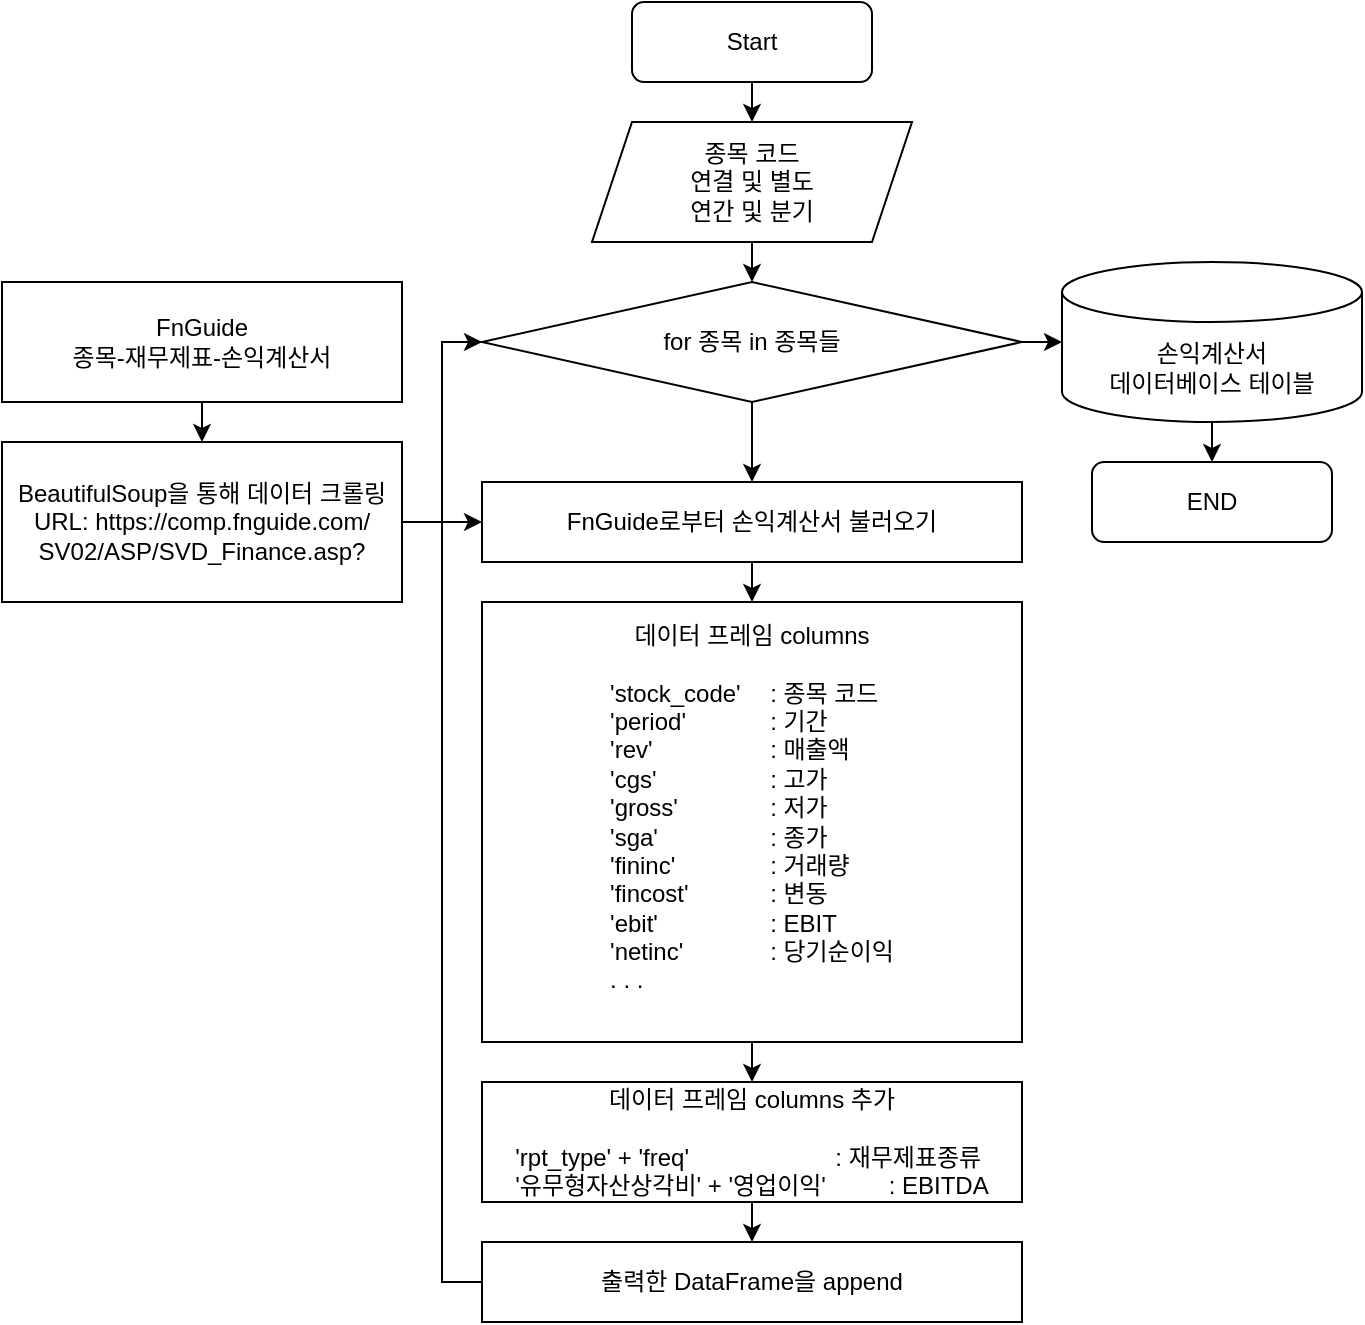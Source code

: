 <mxfile version="19.0.3" type="device"><diagram id="C5RBs43oDa-KdzZeNtuy" name="Page-1"><mxGraphModel dx="460" dy="824" grid="1" gridSize="10" guides="1" tooltips="1" connect="1" arrows="1" fold="1" page="1" pageScale="1" pageWidth="827" pageHeight="1169" math="0" shadow="0"><root><mxCell id="WIyWlLk6GJQsqaUBKTNV-0"/><mxCell id="WIyWlLk6GJQsqaUBKTNV-1" parent="WIyWlLk6GJQsqaUBKTNV-0"/><mxCell id="CyiR3Z2ePAn1m4rhYiCn-0" value="Start" style="rounded=1;whiteSpace=wrap;html=1;" parent="WIyWlLk6GJQsqaUBKTNV-1" vertex="1"><mxGeometry x="435" y="110" width="120" height="40" as="geometry"/></mxCell><mxCell id="CyiR3Z2ePAn1m4rhYiCn-1" value="종목 코드&lt;br&gt;연결 및 별도&lt;br&gt;연간 및 분기" style="shape=parallelogram;perimeter=parallelogramPerimeter;whiteSpace=wrap;html=1;fixedSize=1;" parent="WIyWlLk6GJQsqaUBKTNV-1" vertex="1"><mxGeometry x="415" y="170" width="160" height="60" as="geometry"/></mxCell><mxCell id="CyiR3Z2ePAn1m4rhYiCn-2" value="" style="endArrow=classic;html=1;rounded=0;entryX=0.5;entryY=0;entryDx=0;entryDy=0;" parent="WIyWlLk6GJQsqaUBKTNV-1" source="CyiR3Z2ePAn1m4rhYiCn-0" target="CyiR3Z2ePAn1m4rhYiCn-1" edge="1"><mxGeometry width="50" height="50" relative="1" as="geometry"><mxPoint x="482.5" y="410" as="sourcePoint"/><mxPoint x="532.5" y="360" as="targetPoint"/></mxGeometry></mxCell><mxCell id="CyiR3Z2ePAn1m4rhYiCn-3" value="for 종목 in 종목들" style="rhombus;whiteSpace=wrap;html=1;" parent="WIyWlLk6GJQsqaUBKTNV-1" vertex="1"><mxGeometry x="360" y="250" width="270" height="60" as="geometry"/></mxCell><mxCell id="CyiR3Z2ePAn1m4rhYiCn-4" value="" style="endArrow=classic;html=1;rounded=0;exitX=0.5;exitY=1;exitDx=0;exitDy=0;entryX=0.5;entryY=0;entryDx=0;entryDy=0;" parent="WIyWlLk6GJQsqaUBKTNV-1" source="CyiR3Z2ePAn1m4rhYiCn-1" target="CyiR3Z2ePAn1m4rhYiCn-3" edge="1"><mxGeometry width="50" height="50" relative="1" as="geometry"><mxPoint x="482.5" y="410" as="sourcePoint"/><mxPoint x="532.5" y="360" as="targetPoint"/></mxGeometry></mxCell><mxCell id="CyiR3Z2ePAn1m4rhYiCn-5" value="손익계산서&lt;br&gt;데이터베이스 테이블" style="shape=cylinder3;whiteSpace=wrap;html=1;boundedLbl=1;backgroundOutline=1;size=15;" parent="WIyWlLk6GJQsqaUBKTNV-1" vertex="1"><mxGeometry x="650" y="240" width="150" height="80" as="geometry"/></mxCell><mxCell id="CyiR3Z2ePAn1m4rhYiCn-6" value="" style="endArrow=classic;html=1;rounded=0;exitX=1;exitY=0.5;exitDx=0;exitDy=0;entryX=0;entryY=0.5;entryDx=0;entryDy=0;entryPerimeter=0;" parent="WIyWlLk6GJQsqaUBKTNV-1" source="CyiR3Z2ePAn1m4rhYiCn-3" target="CyiR3Z2ePAn1m4rhYiCn-5" edge="1"><mxGeometry width="50" height="50" relative="1" as="geometry"><mxPoint x="612.5" y="400" as="sourcePoint"/><mxPoint x="662.5" y="350" as="targetPoint"/></mxGeometry></mxCell><mxCell id="CyiR3Z2ePAn1m4rhYiCn-7" value="" style="endArrow=classic;html=1;rounded=0;exitX=0.5;exitY=1;exitDx=0;exitDy=0;exitPerimeter=0;" parent="WIyWlLk6GJQsqaUBKTNV-1" source="CyiR3Z2ePAn1m4rhYiCn-5" target="CyiR3Z2ePAn1m4rhYiCn-8" edge="1"><mxGeometry width="50" height="50" relative="1" as="geometry"><mxPoint x="645" y="380" as="sourcePoint"/><mxPoint x="740" y="340" as="targetPoint"/></mxGeometry></mxCell><mxCell id="CyiR3Z2ePAn1m4rhYiCn-8" value="END" style="rounded=1;whiteSpace=wrap;html=1;" parent="WIyWlLk6GJQsqaUBKTNV-1" vertex="1"><mxGeometry x="665" y="340" width="120" height="40" as="geometry"/></mxCell><mxCell id="CyiR3Z2ePAn1m4rhYiCn-9" value="FnGuide로부터 손익계산서 불러오기" style="rounded=0;whiteSpace=wrap;html=1;" parent="WIyWlLk6GJQsqaUBKTNV-1" vertex="1"><mxGeometry x="360" y="350" width="270" height="40" as="geometry"/></mxCell><mxCell id="CyiR3Z2ePAn1m4rhYiCn-10" value="" style="endArrow=classic;html=1;rounded=0;exitX=0.5;exitY=1;exitDx=0;exitDy=0;entryX=0.5;entryY=0;entryDx=0;entryDy=0;" parent="WIyWlLk6GJQsqaUBKTNV-1" source="CyiR3Z2ePAn1m4rhYiCn-3" target="CyiR3Z2ePAn1m4rhYiCn-9" edge="1"><mxGeometry width="50" height="50" relative="1" as="geometry"><mxPoint x="572.5" y="390" as="sourcePoint"/><mxPoint x="622.5" y="340" as="targetPoint"/></mxGeometry></mxCell><mxCell id="CyiR3Z2ePAn1m4rhYiCn-13" value="" style="endArrow=classic;html=1;rounded=0;exitX=0.5;exitY=1;exitDx=0;exitDy=0;entryX=0.5;entryY=0;entryDx=0;entryDy=0;" parent="WIyWlLk6GJQsqaUBKTNV-1" source="CyiR3Z2ePAn1m4rhYiCn-9" edge="1"><mxGeometry width="50" height="50" relative="1" as="geometry"><mxPoint x="572.5" y="390" as="sourcePoint"/><mxPoint x="495" y="410" as="targetPoint"/></mxGeometry></mxCell><mxCell id="CyiR3Z2ePAn1m4rhYiCn-19" value="출력한 DataFrame을 append" style="rounded=0;whiteSpace=wrap;html=1;" parent="WIyWlLk6GJQsqaUBKTNV-1" vertex="1"><mxGeometry x="360" y="730" width="270" height="40" as="geometry"/></mxCell><mxCell id="CyiR3Z2ePAn1m4rhYiCn-20" value="" style="endArrow=classic;html=1;rounded=0;exitX=0;exitY=0.5;exitDx=0;exitDy=0;entryX=0;entryY=0.5;entryDx=0;entryDy=0;" parent="WIyWlLk6GJQsqaUBKTNV-1" source="CyiR3Z2ePAn1m4rhYiCn-19" target="CyiR3Z2ePAn1m4rhYiCn-3" edge="1"><mxGeometry width="50" height="50" relative="1" as="geometry"><mxPoint x="410" y="710" as="sourcePoint"/><mxPoint x="460" y="660" as="targetPoint"/><Array as="points"><mxPoint x="340" y="750"/><mxPoint x="340" y="610"/><mxPoint x="340" y="280"/></Array></mxGeometry></mxCell><mxCell id="CyiR3Z2ePAn1m4rhYiCn-22" value="데이터 프레임 columns&lt;br&gt;&lt;br&gt;&lt;div style=&quot;text-align: left;&quot;&gt;&lt;span style=&quot;background-color: initial;&quot;&gt;'stock_code'&lt;span style=&quot;white-space: pre;&quot;&gt;&#9;&lt;/span&gt;: 종목 코드&lt;/span&gt;&lt;/div&gt;&lt;div style=&quot;text-align: left;&quot;&gt;&lt;span style=&quot;background-color: initial;&quot;&gt;'period'&lt;span style=&quot;white-space: pre;&quot;&gt;&#9;&lt;span style=&quot;white-space: pre;&quot;&gt;&#9;&lt;/span&gt;&lt;/span&gt;: 기간&lt;/span&gt;&lt;/div&gt;&lt;div style=&quot;text-align: left;&quot;&gt;&lt;span style=&quot;background-color: initial;&quot;&gt;'rev'&lt;span style=&quot;white-space: pre;&quot;&gt;&#9;&lt;span style=&quot;white-space: pre;&quot;&gt;&#9;&lt;span style=&quot;white-space: pre;&quot;&gt;&#9;&lt;/span&gt;&lt;/span&gt;&lt;/span&gt;: 매출액&lt;/span&gt;&lt;/div&gt;&lt;div style=&quot;text-align: left;&quot;&gt;&lt;span style=&quot;background-color: initial;&quot;&gt;'cgs'&lt;span style=&quot;white-space: pre;&quot;&gt;&#9;&lt;span style=&quot;white-space: pre;&quot;&gt;&#9;&lt;span style=&quot;white-space: pre;&quot;&gt;&#9;&lt;/span&gt;&lt;/span&gt;&lt;/span&gt;: 고가&lt;/span&gt;&lt;/div&gt;&lt;div style=&quot;text-align: left;&quot;&gt;&lt;span style=&quot;background-color: initial;&quot;&gt;'gross'&lt;span style=&quot;white-space: pre;&quot;&gt;&#9;&lt;span style=&quot;white-space: pre;&quot;&gt;&#9;&lt;/span&gt;&lt;/span&gt;: 저가&lt;/span&gt;&lt;/div&gt;&lt;div style=&quot;text-align: left;&quot;&gt;&lt;span style=&quot;background-color: initial;&quot;&gt;'sga'&lt;span style=&quot;white-space: pre;&quot;&gt;&#9;&lt;span style=&quot;white-space: pre;&quot;&gt;&#9;&lt;span style=&quot;white-space: pre;&quot;&gt;&#9;&lt;/span&gt;&lt;/span&gt;&lt;/span&gt;:&amp;nbsp;종가&lt;/span&gt;&lt;/div&gt;&lt;div style=&quot;text-align: left;&quot;&gt;&lt;span style=&quot;background-color: initial;&quot;&gt;'fininc'&lt;span style=&quot;white-space: pre;&quot;&gt;&#9;&lt;/span&gt;&lt;span style=&quot;white-space: pre;&quot;&gt;&#9;&lt;/span&gt;: 거래량&lt;/span&gt;&lt;/div&gt;&lt;div style=&quot;text-align: left;&quot;&gt;&lt;span style=&quot;background-color: initial;&quot;&gt;'fincost'&lt;span style=&quot;white-space: pre;&quot;&gt;&#9;&lt;/span&gt;&lt;span style=&quot;white-space: pre;&quot;&gt;&#9;&lt;/span&gt;: 변동&lt;/span&gt;&lt;/div&gt;&lt;div style=&quot;text-align: left;&quot;&gt;&lt;span style=&quot;background-color: initial;&quot;&gt;'ebit'&lt;span style=&quot;white-space: pre;&quot;&gt;&#9;&lt;/span&gt;&lt;span style=&quot;white-space: pre;&quot;&gt;&#9;&lt;/span&gt;&lt;span style=&quot;white-space: pre;&quot;&gt;&#9;&lt;/span&gt;: EBIT&lt;/span&gt;&lt;/div&gt;&lt;div style=&quot;text-align: left;&quot;&gt;&lt;span style=&quot;background-color: initial;&quot;&gt;'netinc'&lt;span style=&quot;white-space: pre;&quot;&gt;&#9;&lt;/span&gt;&lt;span style=&quot;white-space: pre;&quot;&gt;&#9;&lt;/span&gt;: 당기순이익&lt;/span&gt;&lt;/div&gt;&lt;div style=&quot;text-align: left;&quot;&gt;. . .&lt;/div&gt;&lt;div style=&quot;text-align: left;&quot;&gt;&lt;br&gt;&lt;/div&gt;" style="rounded=0;whiteSpace=wrap;html=1;" parent="WIyWlLk6GJQsqaUBKTNV-1" vertex="1"><mxGeometry x="360" y="410" width="270" height="220" as="geometry"/></mxCell><mxCell id="vn_8laeXBMquaSyYYQf0-0" value="" style="endArrow=classic;html=1;rounded=0;exitX=0.5;exitY=1;exitDx=0;exitDy=0;entryX=0.5;entryY=0;entryDx=0;entryDy=0;" parent="WIyWlLk6GJQsqaUBKTNV-1" source="CyiR3Z2ePAn1m4rhYiCn-22" target="emQilvdLdDbu7pqeeofk-0" edge="1"><mxGeometry width="50" height="50" relative="1" as="geometry"><mxPoint x="520" y="410" as="sourcePoint"/><mxPoint x="570" y="360" as="targetPoint"/></mxGeometry></mxCell><mxCell id="vn_8laeXBMquaSyYYQf0-2" value="FnGuide&lt;br&gt;종목-재무제표-손익계산서" style="rounded=0;whiteSpace=wrap;html=1;" parent="WIyWlLk6GJQsqaUBKTNV-1" vertex="1"><mxGeometry x="120" y="250" width="200" height="60" as="geometry"/></mxCell><mxCell id="vn_8laeXBMquaSyYYQf0-4" value="BeautifulSoup을 통해 데이터 크롤링&lt;br&gt;URL: https://comp.fnguide.com/&lt;br&gt;SV02/ASP/SVD_Finance.asp?" style="rounded=0;whiteSpace=wrap;html=1;" parent="WIyWlLk6GJQsqaUBKTNV-1" vertex="1"><mxGeometry x="120" y="330" width="200" height="80" as="geometry"/></mxCell><mxCell id="vn_8laeXBMquaSyYYQf0-6" value="" style="endArrow=classic;html=1;rounded=0;exitX=0.5;exitY=1;exitDx=0;exitDy=0;entryX=0.5;entryY=0;entryDx=0;entryDy=0;" parent="WIyWlLk6GJQsqaUBKTNV-1" source="vn_8laeXBMquaSyYYQf0-2" target="vn_8laeXBMquaSyYYQf0-4" edge="1"><mxGeometry width="50" height="50" relative="1" as="geometry"><mxPoint x="300" y="520" as="sourcePoint"/><mxPoint x="350" y="470" as="targetPoint"/></mxGeometry></mxCell><mxCell id="emQilvdLdDbu7pqeeofk-0" value="데이터 프레임 columns 추가&lt;br&gt;&lt;br&gt;&lt;div style=&quot;text-align: left;&quot;&gt;&lt;span style=&quot;background-color: initial;&quot;&gt;'rpt_type' + 'freq' &lt;span style=&quot;white-space: pre;&quot;&gt;&#9;&lt;/span&gt;&lt;span style=&quot;white-space: pre;&quot;&gt;&#9;&lt;/span&gt;&lt;span style=&quot;white-space: pre;&quot;&gt;&#9;&lt;/span&gt;: 재무제표종류&amp;nbsp;&lt;/span&gt;&lt;/div&gt;&lt;div style=&quot;text-align: left;&quot;&gt;&lt;span style=&quot;background-color: initial;&quot;&gt;'유무형자산상각비' + '영업이익'&amp;nbsp;&lt;span style=&quot;white-space: pre;&quot;&gt;&#9;&lt;/span&gt;: EBITDA&lt;/span&gt;&lt;/div&gt;" style="rounded=0;whiteSpace=wrap;html=1;" parent="WIyWlLk6GJQsqaUBKTNV-1" vertex="1"><mxGeometry x="360" y="650" width="270" height="60" as="geometry"/></mxCell><mxCell id="emQilvdLdDbu7pqeeofk-1" value="" style="endArrow=classic;html=1;rounded=0;exitX=0.5;exitY=1;exitDx=0;exitDy=0;entryX=0.5;entryY=0;entryDx=0;entryDy=0;" parent="WIyWlLk6GJQsqaUBKTNV-1" source="emQilvdLdDbu7pqeeofk-0" target="CyiR3Z2ePAn1m4rhYiCn-19" edge="1"><mxGeometry width="50" height="50" relative="1" as="geometry"><mxPoint x="430" y="500" as="sourcePoint"/><mxPoint x="480" y="450" as="targetPoint"/></mxGeometry></mxCell><mxCell id="emQilvdLdDbu7pqeeofk-2" value="" style="endArrow=classic;html=1;rounded=0;exitX=1;exitY=0.5;exitDx=0;exitDy=0;entryX=0;entryY=0.5;entryDx=0;entryDy=0;" parent="WIyWlLk6GJQsqaUBKTNV-1" source="vn_8laeXBMquaSyYYQf0-4" target="CyiR3Z2ePAn1m4rhYiCn-9" edge="1"><mxGeometry width="50" height="50" relative="1" as="geometry"><mxPoint x="280" y="400" as="sourcePoint"/><mxPoint x="330" y="350" as="targetPoint"/></mxGeometry></mxCell></root></mxGraphModel></diagram></mxfile>